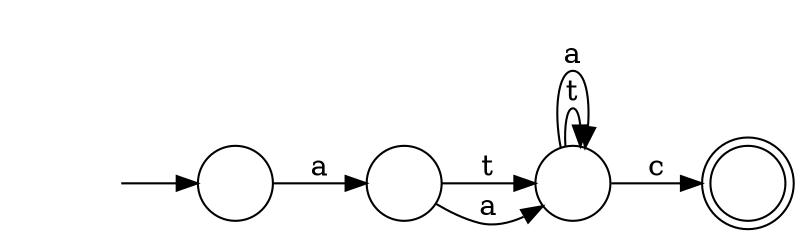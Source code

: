 digraph Automaton {
  rankdir = LR;
  0 [shape=doublecircle,label=""];
  1 [shape=circle,label=""];
  1 -> 3 [label="t"]
  1 -> 3 [label="a"]
  2 [shape=circle,label=""];
  initial [shape=plaintext,label=""];
  initial -> 2
  2 -> 1 [label="a"]
  3 [shape=circle,label=""];
  3 -> 0 [label="c"]
  3 -> 3 [label="t"]
  3 -> 3 [label="a"]
}

